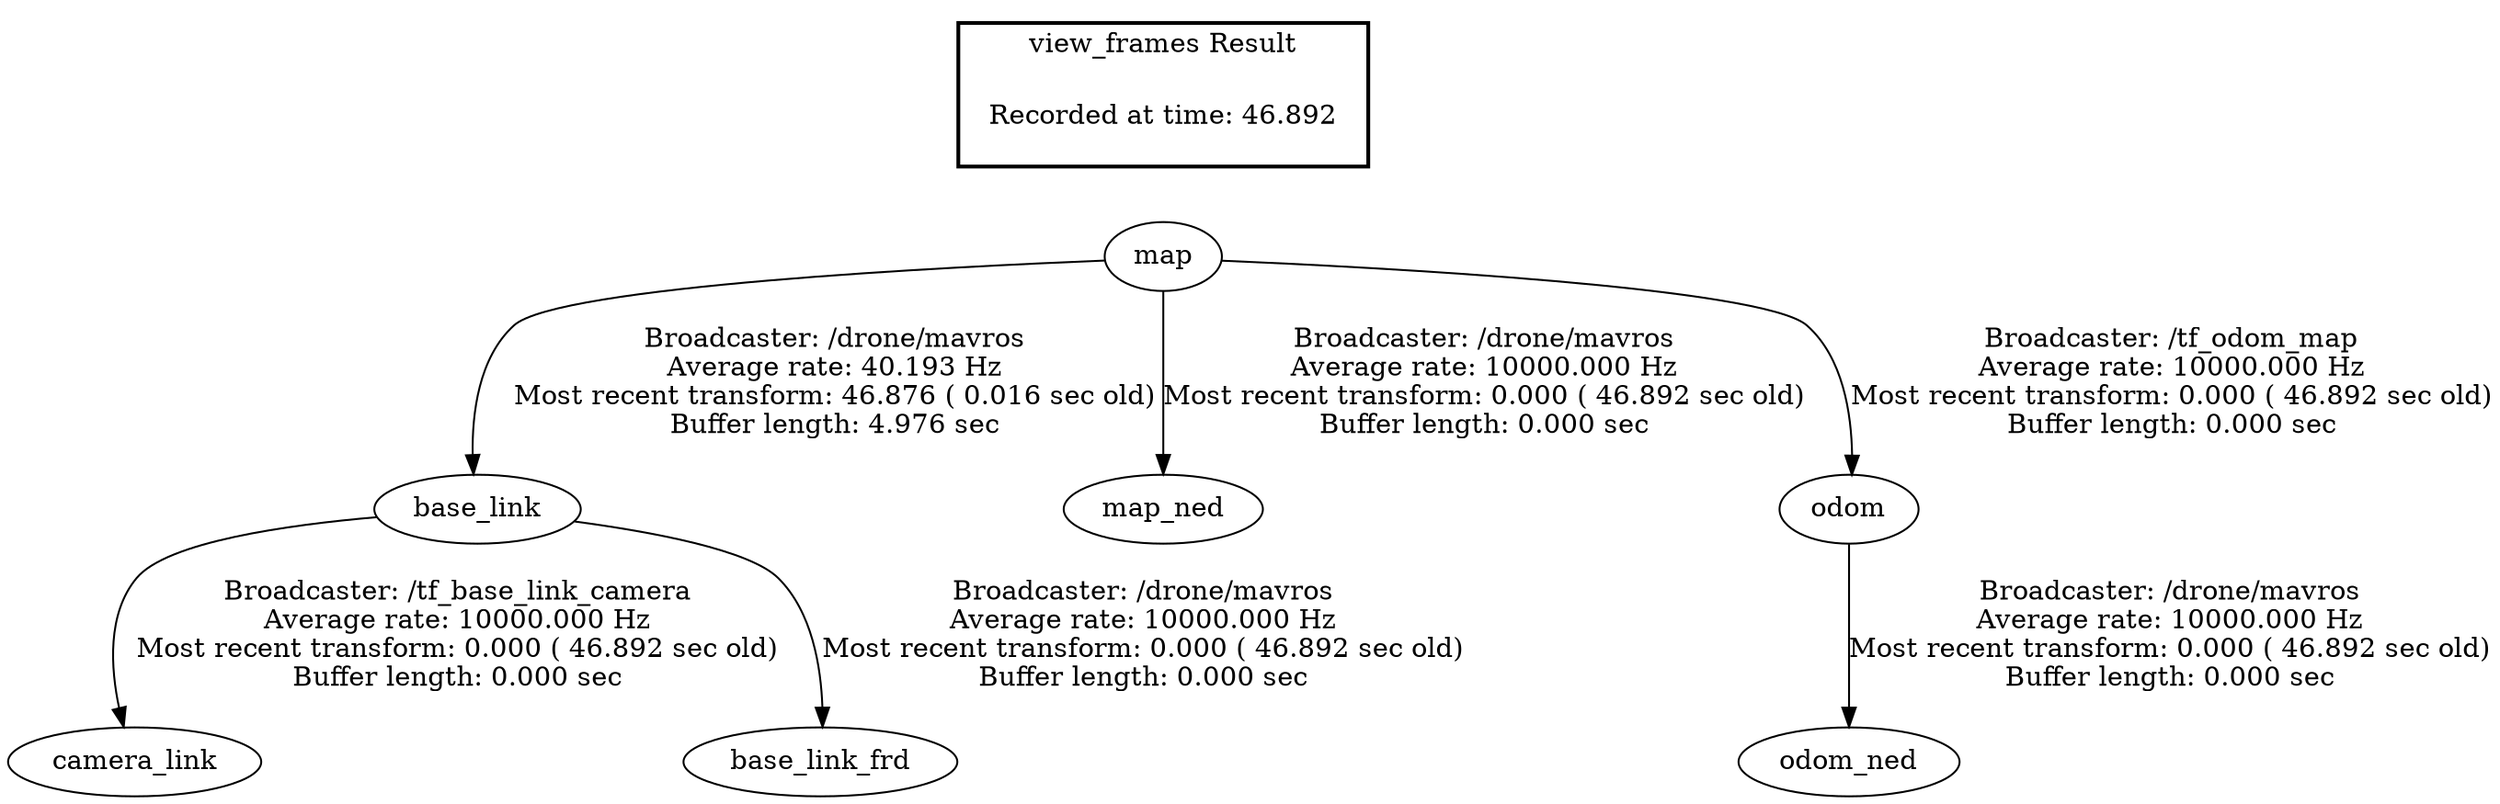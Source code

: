 digraph G {
"base_link" -> "camera_link"[label="Broadcaster: /tf_base_link_camera\nAverage rate: 10000.000 Hz\nMost recent transform: 0.000 ( 46.892 sec old)\nBuffer length: 0.000 sec\n"];
"map" -> "base_link"[label="Broadcaster: /drone/mavros\nAverage rate: 40.193 Hz\nMost recent transform: 46.876 ( 0.016 sec old)\nBuffer length: 4.976 sec\n"];
"map" -> "map_ned"[label="Broadcaster: /drone/mavros\nAverage rate: 10000.000 Hz\nMost recent transform: 0.000 ( 46.892 sec old)\nBuffer length: 0.000 sec\n"];
"odom" -> "odom_ned"[label="Broadcaster: /drone/mavros\nAverage rate: 10000.000 Hz\nMost recent transform: 0.000 ( 46.892 sec old)\nBuffer length: 0.000 sec\n"];
"map" -> "odom"[label="Broadcaster: /tf_odom_map\nAverage rate: 10000.000 Hz\nMost recent transform: 0.000 ( 46.892 sec old)\nBuffer length: 0.000 sec\n"];
"base_link" -> "base_link_frd"[label="Broadcaster: /drone/mavros\nAverage rate: 10000.000 Hz\nMost recent transform: 0.000 ( 46.892 sec old)\nBuffer length: 0.000 sec\n"];
edge [style=invis];
 subgraph cluster_legend { style=bold; color=black; label ="view_frames Result";
"Recorded at time: 46.892"[ shape=plaintext ] ;
 }->"map";
}